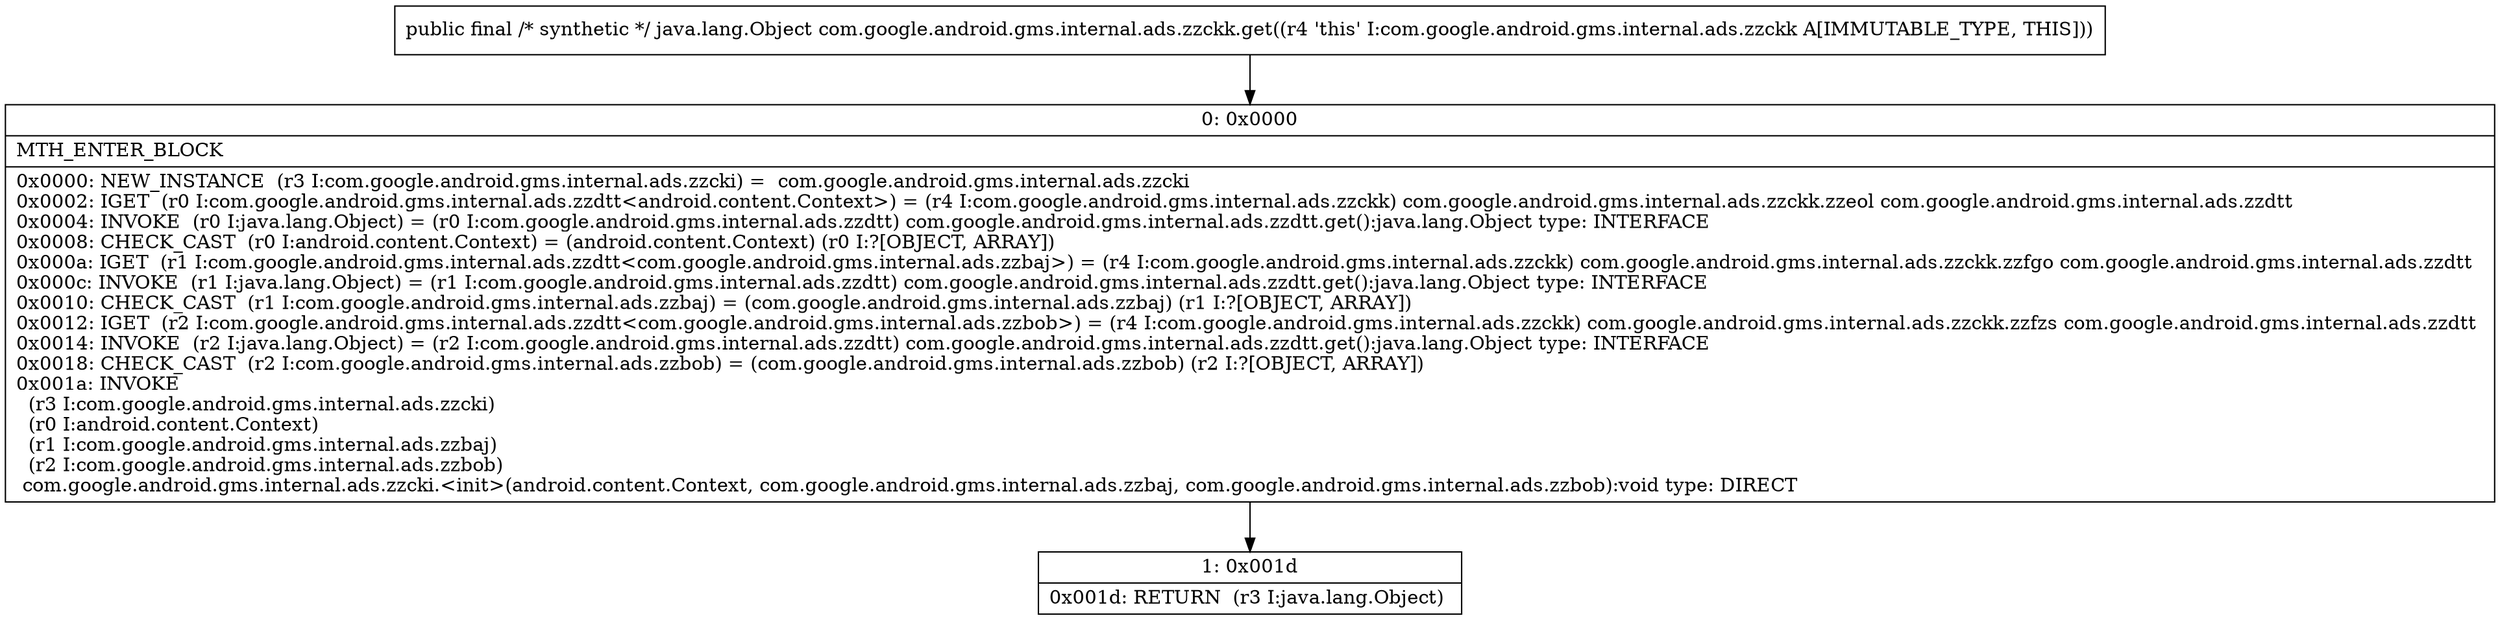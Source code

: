digraph "CFG forcom.google.android.gms.internal.ads.zzckk.get()Ljava\/lang\/Object;" {
Node_0 [shape=record,label="{0\:\ 0x0000|MTH_ENTER_BLOCK\l|0x0000: NEW_INSTANCE  (r3 I:com.google.android.gms.internal.ads.zzcki) =  com.google.android.gms.internal.ads.zzcki \l0x0002: IGET  (r0 I:com.google.android.gms.internal.ads.zzdtt\<android.content.Context\>) = (r4 I:com.google.android.gms.internal.ads.zzckk) com.google.android.gms.internal.ads.zzckk.zzeol com.google.android.gms.internal.ads.zzdtt \l0x0004: INVOKE  (r0 I:java.lang.Object) = (r0 I:com.google.android.gms.internal.ads.zzdtt) com.google.android.gms.internal.ads.zzdtt.get():java.lang.Object type: INTERFACE \l0x0008: CHECK_CAST  (r0 I:android.content.Context) = (android.content.Context) (r0 I:?[OBJECT, ARRAY]) \l0x000a: IGET  (r1 I:com.google.android.gms.internal.ads.zzdtt\<com.google.android.gms.internal.ads.zzbaj\>) = (r4 I:com.google.android.gms.internal.ads.zzckk) com.google.android.gms.internal.ads.zzckk.zzfgo com.google.android.gms.internal.ads.zzdtt \l0x000c: INVOKE  (r1 I:java.lang.Object) = (r1 I:com.google.android.gms.internal.ads.zzdtt) com.google.android.gms.internal.ads.zzdtt.get():java.lang.Object type: INTERFACE \l0x0010: CHECK_CAST  (r1 I:com.google.android.gms.internal.ads.zzbaj) = (com.google.android.gms.internal.ads.zzbaj) (r1 I:?[OBJECT, ARRAY]) \l0x0012: IGET  (r2 I:com.google.android.gms.internal.ads.zzdtt\<com.google.android.gms.internal.ads.zzbob\>) = (r4 I:com.google.android.gms.internal.ads.zzckk) com.google.android.gms.internal.ads.zzckk.zzfzs com.google.android.gms.internal.ads.zzdtt \l0x0014: INVOKE  (r2 I:java.lang.Object) = (r2 I:com.google.android.gms.internal.ads.zzdtt) com.google.android.gms.internal.ads.zzdtt.get():java.lang.Object type: INTERFACE \l0x0018: CHECK_CAST  (r2 I:com.google.android.gms.internal.ads.zzbob) = (com.google.android.gms.internal.ads.zzbob) (r2 I:?[OBJECT, ARRAY]) \l0x001a: INVOKE  \l  (r3 I:com.google.android.gms.internal.ads.zzcki)\l  (r0 I:android.content.Context)\l  (r1 I:com.google.android.gms.internal.ads.zzbaj)\l  (r2 I:com.google.android.gms.internal.ads.zzbob)\l com.google.android.gms.internal.ads.zzcki.\<init\>(android.content.Context, com.google.android.gms.internal.ads.zzbaj, com.google.android.gms.internal.ads.zzbob):void type: DIRECT \l}"];
Node_1 [shape=record,label="{1\:\ 0x001d|0x001d: RETURN  (r3 I:java.lang.Object) \l}"];
MethodNode[shape=record,label="{public final \/* synthetic *\/ java.lang.Object com.google.android.gms.internal.ads.zzckk.get((r4 'this' I:com.google.android.gms.internal.ads.zzckk A[IMMUTABLE_TYPE, THIS])) }"];
MethodNode -> Node_0;
Node_0 -> Node_1;
}

